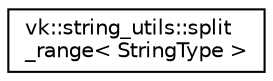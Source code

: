digraph "Graphical Class Hierarchy"
{
 // LATEX_PDF_SIZE
  edge [fontname="Helvetica",fontsize="10",labelfontname="Helvetica",labelfontsize="10"];
  node [fontname="Helvetica",fontsize="10",shape=record];
  rankdir="LR";
  Node0 [label="vk::string_utils::split\l_range\< StringType \>",height=0.2,width=0.4,color="black", fillcolor="white", style="filled",URL="$classvk_1_1string__utils_1_1split__range.html",tooltip=" "];
}
